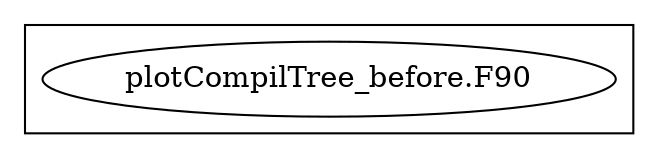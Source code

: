 digraph D {
2 [label="plotCompilTree_before.F90" color="black"]
subgraph cluster_R {
{rank=same 2}
}
}

